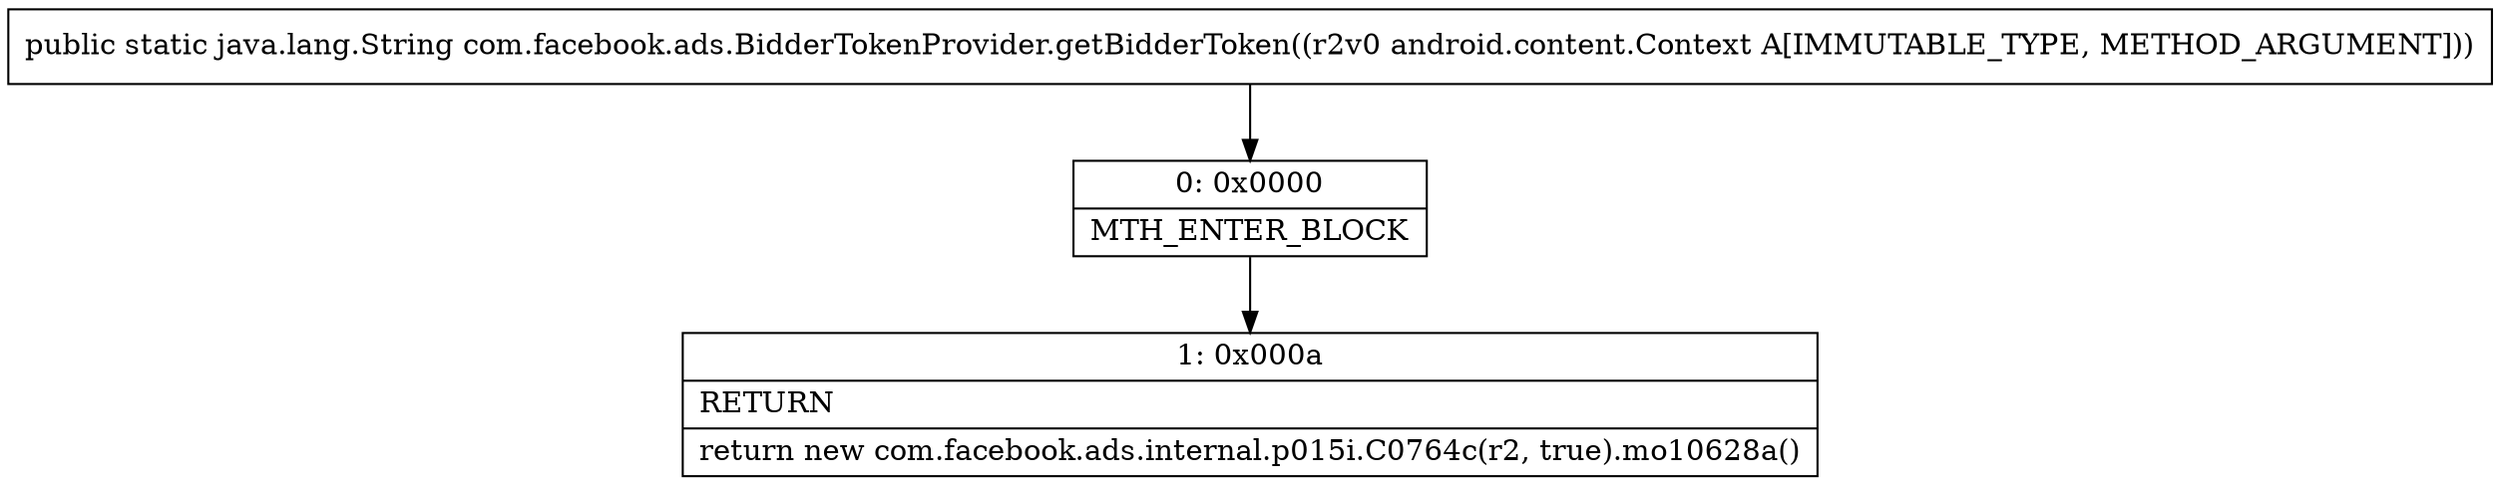 digraph "CFG forcom.facebook.ads.BidderTokenProvider.getBidderToken(Landroid\/content\/Context;)Ljava\/lang\/String;" {
Node_0 [shape=record,label="{0\:\ 0x0000|MTH_ENTER_BLOCK\l}"];
Node_1 [shape=record,label="{1\:\ 0x000a|RETURN\l|return new com.facebook.ads.internal.p015i.C0764c(r2, true).mo10628a()\l}"];
MethodNode[shape=record,label="{public static java.lang.String com.facebook.ads.BidderTokenProvider.getBidderToken((r2v0 android.content.Context A[IMMUTABLE_TYPE, METHOD_ARGUMENT])) }"];
MethodNode -> Node_0;
Node_0 -> Node_1;
}

